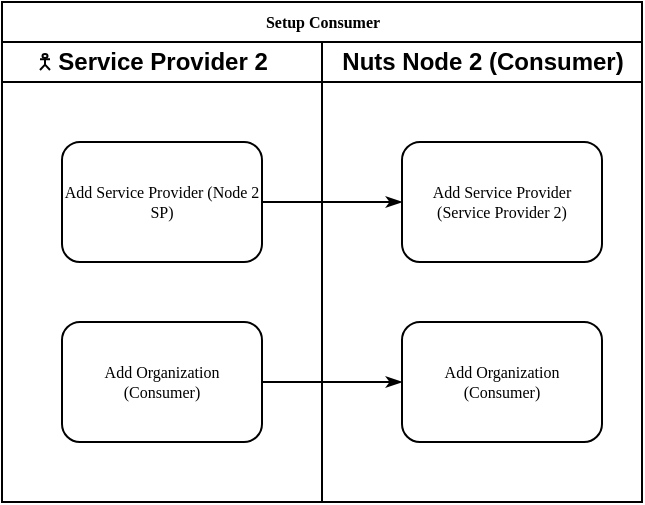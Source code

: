 <mxfile version="18.0.8" type="device"><diagram name="Page-1" id="74e2e168-ea6b-b213-b513-2b3c1d86103e"><mxGraphModel dx="1422" dy="734" grid="1" gridSize="10" guides="1" tooltips="1" connect="1" arrows="1" fold="1" page="1" pageScale="1" pageWidth="1100" pageHeight="850" background="none" math="0" shadow="0"><root><mxCell id="0"/><mxCell id="1" parent="0"/><mxCell id="77e6c97f196da883-1" value="Setup Consumer" style="swimlane;html=1;childLayout=stackLayout;startSize=20;rounded=0;shadow=0;labelBackgroundColor=none;strokeWidth=1;fontFamily=Verdana;fontSize=8;align=center;" parent="1" vertex="1"><mxGeometry x="70" y="40" width="320" height="250" as="geometry"/></mxCell><mxCell id="77e6c97f196da883-4" value="Service Provider 2" style="swimlane;html=1;startSize=20;" parent="77e6c97f196da883-1" vertex="1"><mxGeometry y="20" width="160" height="230" as="geometry"/></mxCell><mxCell id="w5zQAXlFVyHYJE1mh_NR-22" value="" style="shape=umlActor;verticalLabelPosition=bottom;verticalAlign=top;html=1;outlineConnect=0;" parent="77e6c97f196da883-4" vertex="1"><mxGeometry x="19" y="6" width="5" height="8" as="geometry"/></mxCell><mxCell id="77e6c97f196da883-5" value="Nuts Node 2 (Consumer)" style="swimlane;html=1;startSize=20;" parent="77e6c97f196da883-1" vertex="1"><mxGeometry x="160" y="20" width="160" height="230" as="geometry"/></mxCell><mxCell id="w5zQAXlFVyHYJE1mh_NR-4" value="Add Service Provider (Node 2 SP)" style="rounded=1;whiteSpace=wrap;html=1;shadow=0;labelBackgroundColor=none;strokeWidth=1;fontFamily=Verdana;fontSize=8;align=center;" parent="77e6c97f196da883-5" vertex="1"><mxGeometry x="-130" y="50" width="100" height="60" as="geometry"/></mxCell><mxCell id="w5zQAXlFVyHYJE1mh_NR-5" value="Add Organization&lt;br&gt;(Consumer)" style="rounded=1;whiteSpace=wrap;html=1;shadow=0;labelBackgroundColor=none;strokeWidth=1;fontFamily=Verdana;fontSize=8;align=center;" parent="77e6c97f196da883-5" vertex="1"><mxGeometry x="-130" y="140" width="100" height="60" as="geometry"/></mxCell><mxCell id="w5zQAXlFVyHYJE1mh_NR-6" value="" style="edgeStyle=orthogonalEdgeStyle;rounded=1;html=1;labelBackgroundColor=none;startArrow=none;startFill=0;startSize=5;endArrow=classicThin;endFill=1;endSize=5;jettySize=auto;orthogonalLoop=1;strokeWidth=1;fontFamily=Verdana;fontSize=8" parent="77e6c97f196da883-5" source="w5zQAXlFVyHYJE1mh_NR-4" target="w5zQAXlFVyHYJE1mh_NR-8" edge="1"><mxGeometry relative="1" as="geometry"/></mxCell><mxCell id="w5zQAXlFVyHYJE1mh_NR-7" style="edgeStyle=orthogonalEdgeStyle;rounded=1;html=1;labelBackgroundColor=none;startArrow=none;startFill=0;startSize=5;endArrow=classicThin;endFill=1;endSize=5;jettySize=auto;orthogonalLoop=1;strokeWidth=1;fontFamily=Verdana;fontSize=8" parent="77e6c97f196da883-5" source="w5zQAXlFVyHYJE1mh_NR-5" target="w5zQAXlFVyHYJE1mh_NR-9" edge="1"><mxGeometry relative="1" as="geometry"/></mxCell><mxCell id="w5zQAXlFVyHYJE1mh_NR-8" value="Add Service Provider&lt;br&gt;(Service Provider 2)" style="rounded=1;whiteSpace=wrap;html=1;shadow=0;labelBackgroundColor=none;strokeWidth=1;fontFamily=Verdana;fontSize=8;align=center;" parent="77e6c97f196da883-5" vertex="1"><mxGeometry x="40" y="50" width="100" height="60" as="geometry"/></mxCell><mxCell id="w5zQAXlFVyHYJE1mh_NR-9" value="Add Organization&lt;br&gt;(Consumer)" style="rounded=1;whiteSpace=wrap;html=1;shadow=0;labelBackgroundColor=none;strokeWidth=1;fontFamily=Verdana;fontSize=8;align=center;" parent="77e6c97f196da883-5" vertex="1"><mxGeometry x="40" y="140" width="100" height="60" as="geometry"/></mxCell></root></mxGraphModel></diagram></mxfile>